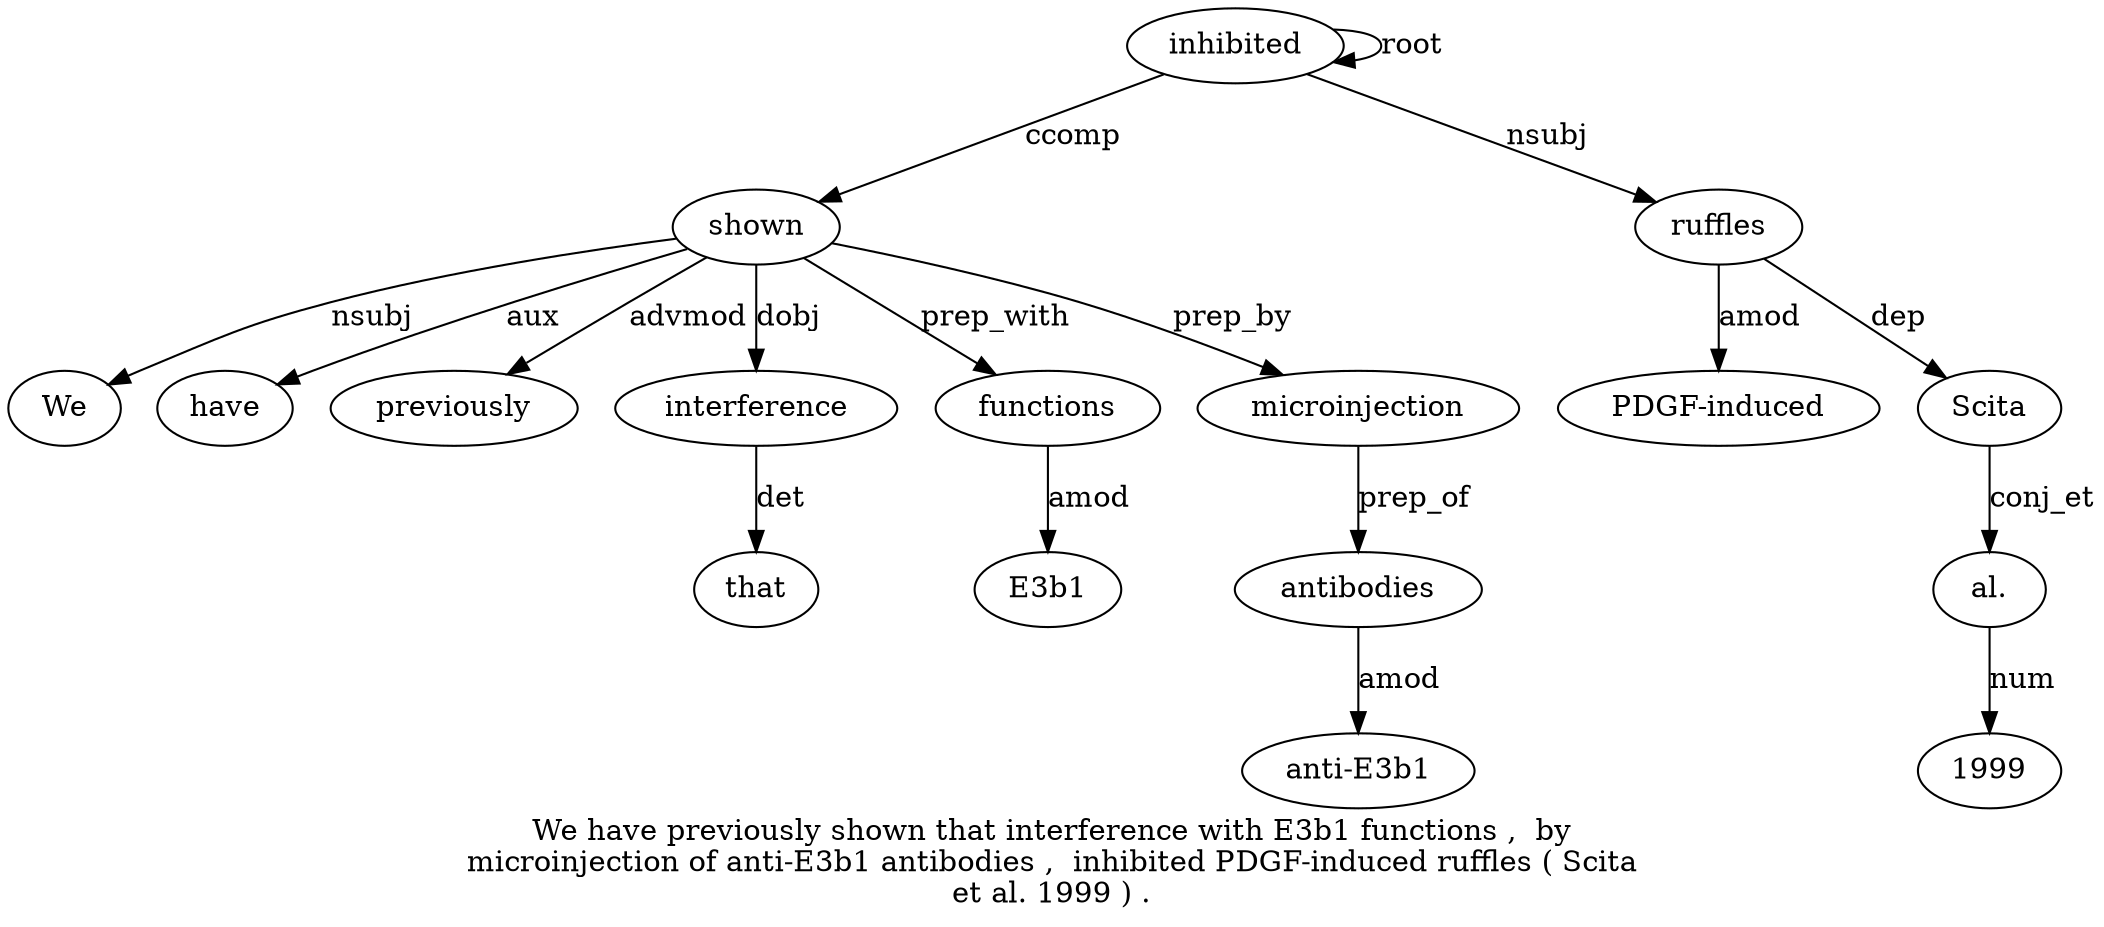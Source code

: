 digraph "We have previously shown that interference with E3b1 functions ,  by microinjection of anti-E3b1 antibodies ,  inhibited PDGF-induced ruffles ( Scita et al. 1999 ) ." {
label="We have previously shown that interference with E3b1 functions ,  by
microinjection of anti-E3b1 antibodies ,  inhibited PDGF-induced ruffles ( Scita
et al. 1999 ) .";
shown4 [style=filled, fillcolor=white, label=shown];
We1 [style=filled, fillcolor=white, label=We];
shown4 -> We1  [label=nsubj];
have2 [style=filled, fillcolor=white, label=have];
shown4 -> have2  [label=aux];
previously3 [style=filled, fillcolor=white, label=previously];
shown4 -> previously3  [label=advmod];
inhibited17 [style=filled, fillcolor=white, label=inhibited];
inhibited17 -> shown4  [label=ccomp];
interference6 [style=filled, fillcolor=white, label=interference];
that5 [style=filled, fillcolor=white, label=that];
interference6 -> that5  [label=det];
shown4 -> interference6  [label=dobj];
functions9 [style=filled, fillcolor=white, label=functions];
E3b18 [style=filled, fillcolor=white, label=E3b1];
functions9 -> E3b18  [label=amod];
shown4 -> functions9  [label=prep_with];
microinjection12 [style=filled, fillcolor=white, label=microinjection];
shown4 -> microinjection12  [label=prep_by];
antibodies15 [style=filled, fillcolor=white, label=antibodies];
"anti-E3b14" [style=filled, fillcolor=white, label="anti-E3b1"];
antibodies15 -> "anti-E3b14"  [label=amod];
microinjection12 -> antibodies15  [label=prep_of];
inhibited17 -> inhibited17  [label=root];
ruffles19 [style=filled, fillcolor=white, label=ruffles];
"PDGF-induced18" [style=filled, fillcolor=white, label="PDGF-induced"];
ruffles19 -> "PDGF-induced18"  [label=amod];
inhibited17 -> ruffles19  [label=nsubj];
Scita21 [style=filled, fillcolor=white, label=Scita];
ruffles19 -> Scita21  [label=dep];
"al.23" [style=filled, fillcolor=white, label="al."];
Scita21 -> "al.23"  [label=conj_et];
199924 [style=filled, fillcolor=white, label=1999];
"al.23" -> 199924  [label=num];
}
